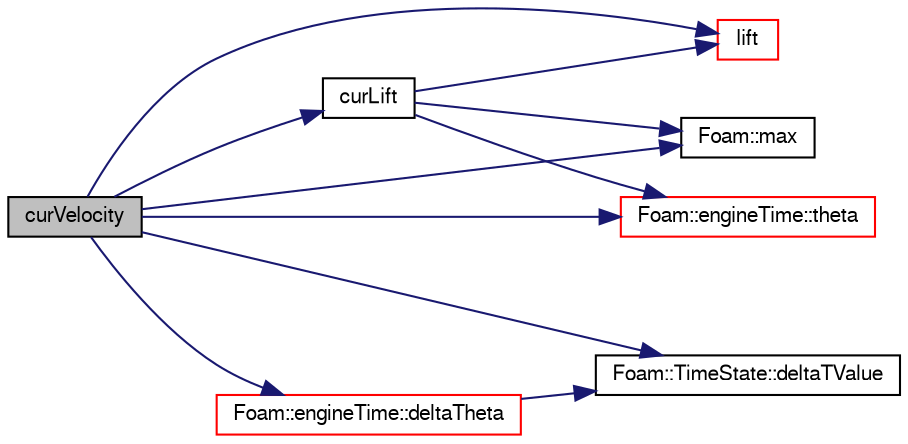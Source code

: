 digraph "curVelocity"
{
  bgcolor="transparent";
  edge [fontname="FreeSans",fontsize="10",labelfontname="FreeSans",labelfontsize="10"];
  node [fontname="FreeSans",fontsize="10",shape=record];
  rankdir="LR";
  Node311 [label="curVelocity",height=0.2,width=0.4,color="black", fillcolor="grey75", style="filled", fontcolor="black"];
  Node311 -> Node312 [color="midnightblue",fontsize="10",style="solid",fontname="FreeSans"];
  Node312 [label="curLift",height=0.2,width=0.4,color="black",URL="$a21826.html#a7139238b07334e8eee7c1148602182e6",tooltip="Return current lift. "];
  Node312 -> Node313 [color="midnightblue",fontsize="10",style="solid",fontname="FreeSans"];
  Node313 [label="lift",height=0.2,width=0.4,color="red",URL="$a21826.html#a3f2011ba1a4551db1639dcc7f6be1586",tooltip="Return valve lift given crank angle in degrees. "];
  Node312 -> Node367 [color="midnightblue",fontsize="10",style="solid",fontname="FreeSans"];
  Node367 [label="Foam::max",height=0.2,width=0.4,color="black",URL="$a21124.html#ac993e906cf2774ae77e666bc24e81733"];
  Node312 -> Node368 [color="midnightblue",fontsize="10",style="solid",fontname="FreeSans"];
  Node368 [label="Foam::engineTime::theta",height=0.2,width=0.4,color="red",URL="$a21822.html#a28b051b96687a7eee0cd444bc2def93a",tooltip="Return current crank-angle. "];
  Node311 -> Node371 [color="midnightblue",fontsize="10",style="solid",fontname="FreeSans"];
  Node371 [label="Foam::engineTime::deltaTheta",height=0.2,width=0.4,color="red",URL="$a21822.html#ab414d86c9a9465ee1eb8c01a77d80094",tooltip="Return crank-angle increment. "];
  Node371 -> Node372 [color="midnightblue",fontsize="10",style="solid",fontname="FreeSans"];
  Node372 [label="Foam::TimeState::deltaTValue",height=0.2,width=0.4,color="black",URL="$a26362.html#aeb7fdbc18a6f908efa70a34e5688436c",tooltip="Return time step value. "];
  Node311 -> Node372 [color="midnightblue",fontsize="10",style="solid",fontname="FreeSans"];
  Node311 -> Node313 [color="midnightblue",fontsize="10",style="solid",fontname="FreeSans"];
  Node311 -> Node367 [color="midnightblue",fontsize="10",style="solid",fontname="FreeSans"];
  Node311 -> Node368 [color="midnightblue",fontsize="10",style="solid",fontname="FreeSans"];
}
